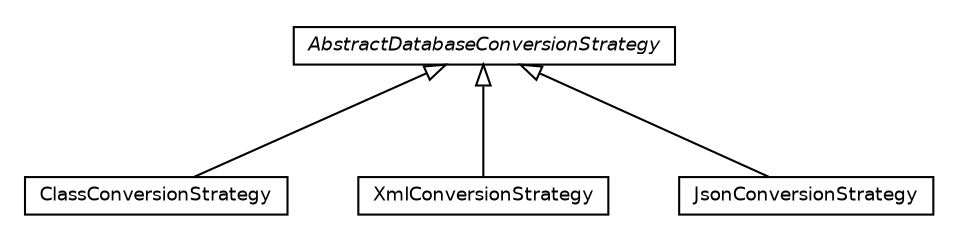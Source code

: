 #!/usr/local/bin/dot
#
# Class diagram 
# Generated by UMLGraph version R5_6 (http://www.umlgraph.org/)
#

digraph G {
	edge [fontname="Helvetica",fontsize=10,labelfontname="Helvetica",labelfontsize=10];
	node [fontname="Helvetica",fontsize=10,shape=plaintext];
	nodesep=0.25;
	ranksep=0.5;
	// net.ljcomputing.database.strategy.impl.AbstractDatabaseConversionStrategy
	c106 [label=<<table title="net.ljcomputing.database.strategy.impl.AbstractDatabaseConversionStrategy" border="0" cellborder="1" cellspacing="0" cellpadding="2" port="p" href="./AbstractDatabaseConversionStrategy.html">
		<tr><td><table border="0" cellspacing="0" cellpadding="1">
<tr><td align="center" balign="center"><font face="Helvetica-Oblique"> AbstractDatabaseConversionStrategy </font></td></tr>
		</table></td></tr>
		</table>>, URL="./AbstractDatabaseConversionStrategy.html", fontname="Helvetica", fontcolor="black", fontsize=9.0];
	// net.ljcomputing.database.strategy.impl.ClassConversionStrategy
	c107 [label=<<table title="net.ljcomputing.database.strategy.impl.ClassConversionStrategy" border="0" cellborder="1" cellspacing="0" cellpadding="2" port="p" href="./ClassConversionStrategy.html">
		<tr><td><table border="0" cellspacing="0" cellpadding="1">
<tr><td align="center" balign="center"> ClassConversionStrategy </td></tr>
		</table></td></tr>
		</table>>, URL="./ClassConversionStrategy.html", fontname="Helvetica", fontcolor="black", fontsize=9.0];
	// net.ljcomputing.database.strategy.impl.XmlConversionStrategy
	c108 [label=<<table title="net.ljcomputing.database.strategy.impl.XmlConversionStrategy" border="0" cellborder="1" cellspacing="0" cellpadding="2" port="p" href="./XmlConversionStrategy.html">
		<tr><td><table border="0" cellspacing="0" cellpadding="1">
<tr><td align="center" balign="center"> XmlConversionStrategy </td></tr>
		</table></td></tr>
		</table>>, URL="./XmlConversionStrategy.html", fontname="Helvetica", fontcolor="black", fontsize=9.0];
	// net.ljcomputing.database.strategy.impl.JsonConversionStrategy
	c109 [label=<<table title="net.ljcomputing.database.strategy.impl.JsonConversionStrategy" border="0" cellborder="1" cellspacing="0" cellpadding="2" port="p" href="./JsonConversionStrategy.html">
		<tr><td><table border="0" cellspacing="0" cellpadding="1">
<tr><td align="center" balign="center"> JsonConversionStrategy </td></tr>
		</table></td></tr>
		</table>>, URL="./JsonConversionStrategy.html", fontname="Helvetica", fontcolor="black", fontsize=9.0];
	//net.ljcomputing.database.strategy.impl.ClassConversionStrategy extends net.ljcomputing.database.strategy.impl.AbstractDatabaseConversionStrategy
	c106:p -> c107:p [dir=back,arrowtail=empty];
	//net.ljcomputing.database.strategy.impl.XmlConversionStrategy extends net.ljcomputing.database.strategy.impl.AbstractDatabaseConversionStrategy
	c106:p -> c108:p [dir=back,arrowtail=empty];
	//net.ljcomputing.database.strategy.impl.JsonConversionStrategy extends net.ljcomputing.database.strategy.impl.AbstractDatabaseConversionStrategy
	c106:p -> c109:p [dir=back,arrowtail=empty];
}

